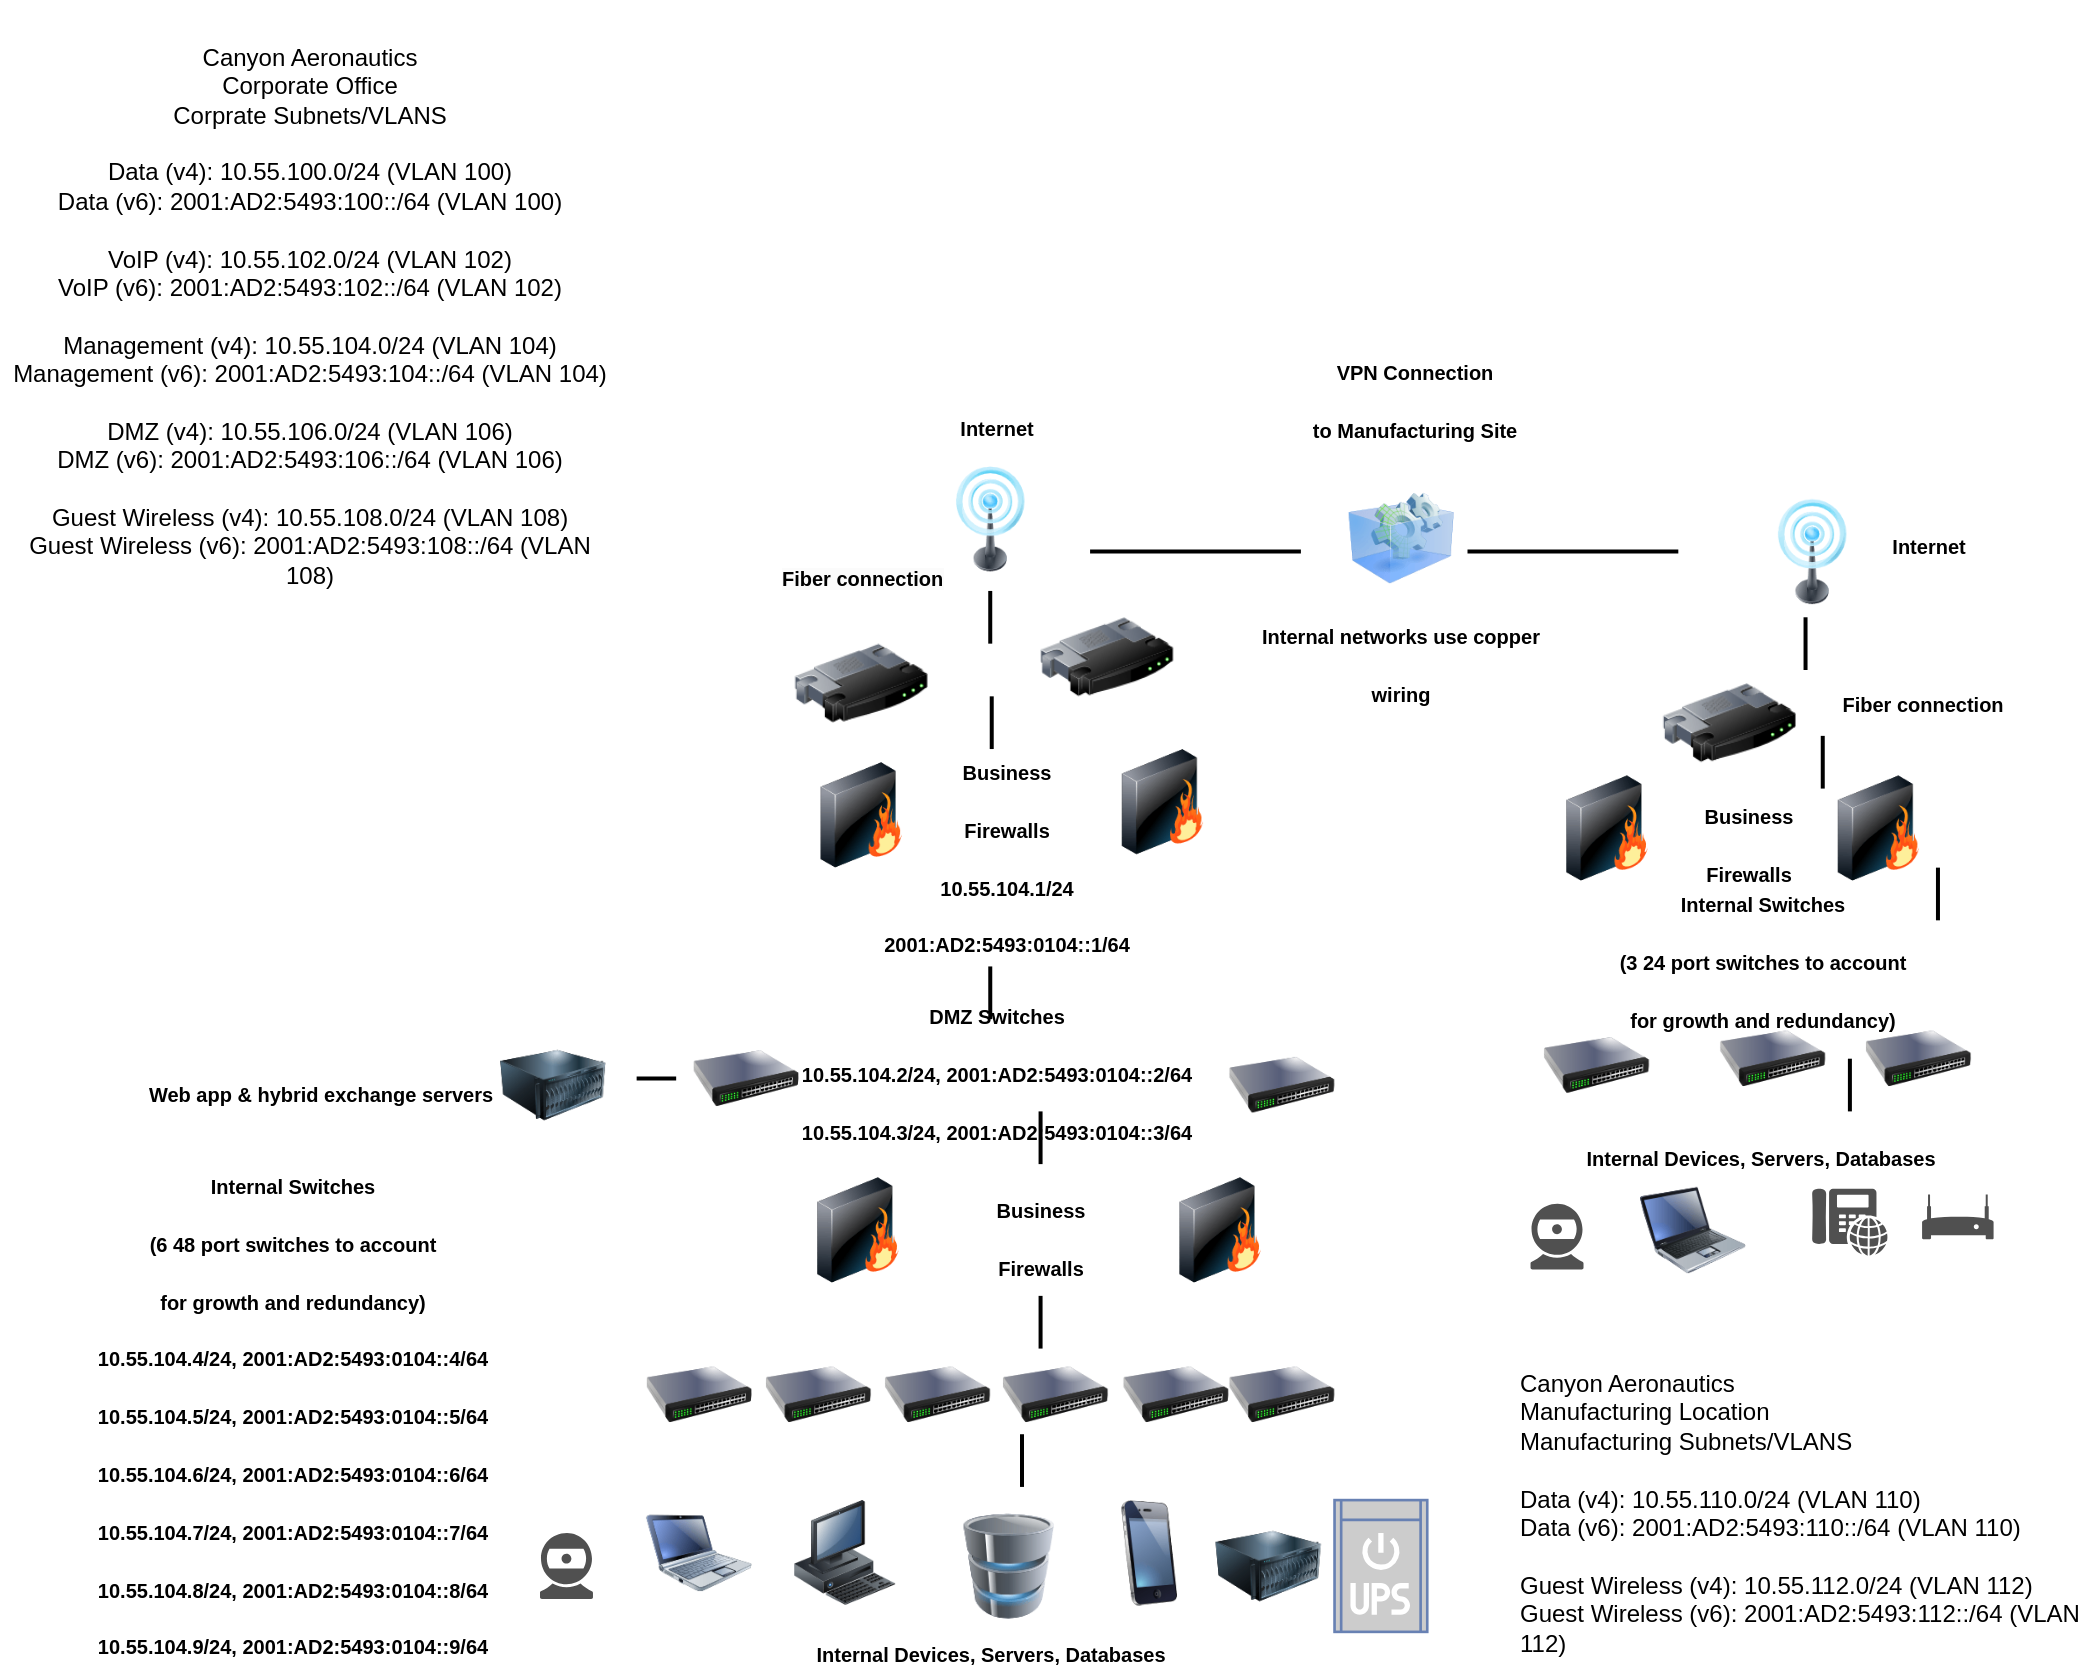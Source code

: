 <mxfile version="21.1.8" type="github">
  <diagram name="Page-1" id="55a83fd1-7818-8e21-69c5-c3457e3827bb">
    <mxGraphModel dx="508" dy="744" grid="1" gridSize="10" guides="1" tooltips="1" connect="1" arrows="1" fold="1" page="1" pageScale="1" pageWidth="1100" pageHeight="850" background="none" math="0" shadow="0">
      <root>
        <mxCell id="0" />
        <mxCell id="1" parent="0" />
        <mxCell id="_MHn0os9KooTsRCbE01Y-6" value="Canyon Aeronautics&lt;br&gt;Corporate Office&lt;br&gt;Corprate Subnets/VLANS&lt;br&gt;&lt;br&gt;Data (v4): 10.55.100.0/24 (VLAN 100)&lt;br&gt;Data (v6): 2001:AD2:5493:100::/64 (VLAN 100)&lt;br&gt;&lt;br&gt;VoIP (v4): 10.55.102.0/24 (VLAN 102)&lt;br style=&quot;border-color: var(--border-color);&quot;&gt;VoIP (v6): 2001:AD2:5493:102::/64 (VLAN 102)&lt;br&gt;&lt;br&gt;Management (v4): 10.55.104.0/24 (VLAN 104)&lt;br style=&quot;border-color: var(--border-color);&quot;&gt;Management (v6): 2001:AD2:5493:104::/64 (VLAN 104)&lt;br&gt;&lt;br&gt;DMZ (v4): 10.55.106.0/24 (VLAN 106)&lt;br style=&quot;border-color: var(--border-color);&quot;&gt;DMZ (v6): 2001:AD2:5493:106::/64 (VLAN 106)&lt;br&gt;&lt;br&gt;Guest Wireless (v4): 10.55.108.0/24 (VLAN 108)&lt;br style=&quot;border-color: var(--border-color);&quot;&gt;Guest Wireless (v6): 2001:AD2:5493:108::/64 (VLAN 108)" style="text;strokeColor=none;align=center;fillColor=none;html=1;verticalAlign=middle;whiteSpace=wrap;rounded=0;" vertex="1" parent="1">
          <mxGeometry x="10.0" y="7.23" width="310" height="315" as="geometry" />
        </mxCell>
        <mxCell id="h9fLuppz6c3Ee6yRtKW5-31" value="" style="image;html=1;image=img/lib/clip_art/computers/Virtual_Application_128x128.png" parent="1" vertex="1">
          <mxGeometry x="683.895" y="249.76" width="52.97" height="52.706" as="geometry" />
        </mxCell>
        <mxCell id="h9fLuppz6c3Ee6yRtKW5-33" value="" style="image;html=1;image=img/lib/clip_art/telecommunication/Signal_tower_on_128x128.png" parent="1" vertex="1">
          <mxGeometry x="889.594" y="256.348" width="52.97" height="52.706" as="geometry" />
        </mxCell>
        <mxCell id="h9fLuppz6c3Ee6yRtKW5-85" value="&lt;font style=&quot;font-size: 10px;&quot;&gt;Internet&lt;/font&gt;" style="text;strokeColor=none;fillColor=none;html=1;fontSize=24;fontStyle=1;verticalAlign=middle;align=center;" parent="1" vertex="1">
          <mxGeometry x="474.66" y="203.64" width="66.212" height="26.353" as="geometry" />
        </mxCell>
        <mxCell id="h9fLuppz6c3Ee6yRtKW5-86" value="&lt;font style=&quot;font-size: 10px;&quot;&gt;Internet&lt;/font&gt;" style="text;strokeColor=none;fillColor=none;html=1;fontSize=24;fontStyle=1;verticalAlign=middle;align=center;" parent="1" vertex="1">
          <mxGeometry x="940.578" y="269.525" width="66.212" height="13.176" as="geometry" />
        </mxCell>
        <mxCell id="h9fLuppz6c3Ee6yRtKW5-95" value="&lt;font style=&quot;font-size: 10px;&quot;&gt;Internal Devices, Servers, Databases&lt;/font&gt;" style="text;strokeColor=none;fillColor=none;html=1;fontSize=24;fontStyle=1;verticalAlign=middle;align=center;" parent="1" vertex="1">
          <mxGeometry x="472.016" y="816.347" width="66.212" height="26.353" as="geometry" />
        </mxCell>
        <mxCell id="9fgYq5x_Su0tG5SkIavY-8" value="" style="sketch=0;pointerEvents=1;shadow=0;dashed=0;html=1;strokeColor=none;fillColor=#505050;labelPosition=center;verticalLabelPosition=bottom;verticalAlign=top;outlineConnect=0;align=center;shape=mxgraph.office.devices.modem;" parent="1" vertex="1">
          <mxGeometry x="971.035" y="604.207" width="35.755" height="22.4" as="geometry" />
        </mxCell>
        <mxCell id="9fgYq5x_Su0tG5SkIavY-30" value="&lt;font style=&quot;font-size: 10px;&quot;&gt;Fiber connection&lt;/font&gt;" style="text;strokeColor=none;fillColor=none;html=1;fontSize=24;fontStyle=1;verticalAlign=middle;align=center;" parent="1" vertex="1">
          <mxGeometry x="938.26" y="341.995" width="66.212" height="26.353" as="geometry" />
        </mxCell>
        <mxCell id="h9fLuppz6c3Ee6yRtKW5-4" value="" style="image;html=1;image=img/lib/clip_art/networking/Router_128x128.png" parent="1" vertex="1">
          <mxGeometry x="528.626" y="315.642" width="69.523" height="39.529" as="geometry" />
        </mxCell>
        <mxCell id="h9fLuppz6c3Ee6yRtKW5-5" value="" style="image;html=1;image=img/lib/clip_art/networking/Switch_128x128.png" parent="1" vertex="1">
          <mxGeometry x="511.081" y="677.996" width="52.97" height="52.706" as="geometry" />
        </mxCell>
        <mxCell id="h9fLuppz6c3Ee6yRtKW5-6" value="" style="image;html=1;image=img/lib/clip_art/networking/Switch_128x128.png" parent="1" vertex="1">
          <mxGeometry x="624.304" y="677.996" width="52.97" height="52.706" as="geometry" />
        </mxCell>
        <mxCell id="h9fLuppz6c3Ee6yRtKW5-7" value="" style="image;html=1;image=img/lib/clip_art/networking/Switch_128x128.png" parent="1" vertex="1">
          <mxGeometry x="356.409" y="523.185" width="52.97" height="46.118" as="geometry" />
        </mxCell>
        <mxCell id="h9fLuppz6c3Ee6yRtKW5-9" value="" style="image;html=1;image=img/lib/clip_art/telecommunication/Signal_tower_on_128x128.png" parent="1" vertex="1">
          <mxGeometry x="478.642" y="240.003" width="52.97" height="52.706" as="geometry" />
        </mxCell>
        <mxCell id="h9fLuppz6c3Ee6yRtKW5-12" value="" style="image;html=1;image=img/lib/clip_art/networking/Firewall_128x128.png" parent="1" vertex="1">
          <mxGeometry x="414.078" y="388.118" width="52.97" height="52.706" as="geometry" />
        </mxCell>
        <mxCell id="h9fLuppz6c3Ee6yRtKW5-13" value="" style="image;html=1;image=img/lib/clip_art/networking/Switch_128x128.png" parent="1" vertex="1">
          <mxGeometry x="571.334" y="677.996" width="52.97" height="52.706" as="geometry" />
        </mxCell>
        <mxCell id="h9fLuppz6c3Ee6yRtKW5-14" value="" style="image;html=1;image=img/lib/clip_art/networking/Firewall_128x128.png" parent="1" vertex="1">
          <mxGeometry x="412.429" y="595.643" width="52.97" height="52.706" as="geometry" />
        </mxCell>
        <mxCell id="h9fLuppz6c3Ee6yRtKW5-29" value="" style="image;html=1;image=img/lib/clip_art/computers/Server_128x128.png" parent="1" vertex="1">
          <mxGeometry x="260.002" y="523.161" width="52.97" height="52.706" as="geometry" />
        </mxCell>
        <mxCell id="h9fLuppz6c3Ee6yRtKW5-41" value="" style="image;html=1;image=img/lib/clip_art/computers/Laptop_128x128.png" parent="1" vertex="1">
          <mxGeometry x="830.003" y="595.642" width="52.97" height="52.706" as="geometry" />
        </mxCell>
        <mxCell id="h9fLuppz6c3Ee6yRtKW5-45" value="" style="image;html=1;image=img/lib/clip_art/computers/Netbook_128x128.png" parent="1" vertex="1">
          <mxGeometry x="332.97" y="757.055" width="52.97" height="52.706" as="geometry" />
        </mxCell>
        <mxCell id="h9fLuppz6c3Ee6yRtKW5-46" value="" style="image;html=1;image=img/lib/clip_art/computers/Workstation_128x128.png" parent="1" vertex="1">
          <mxGeometry x="405.803" y="757.055" width="52.97" height="52.706" as="geometry" />
        </mxCell>
        <mxCell id="h9fLuppz6c3Ee6yRtKW5-47" value="" style="image;html=1;image=img/lib/clip_art/computers/Database_128x128.png" parent="1" vertex="1">
          <mxGeometry x="487.898" y="763.645" width="52.97" height="52.706" as="geometry" />
        </mxCell>
        <mxCell id="h9fLuppz6c3Ee6yRtKW5-48" value="" style="image;html=1;image=img/lib/clip_art/telecommunication/iPhone_128x128.png" parent="1" vertex="1">
          <mxGeometry x="558.092" y="757.055" width="52.97" height="52.706" as="geometry" />
        </mxCell>
        <mxCell id="h9fLuppz6c3Ee6yRtKW5-49" value="" style="image;html=1;image=img/lib/clip_art/computers/Server_128x128.png" parent="1" vertex="1">
          <mxGeometry x="617.683" y="763.643" width="52.97" height="52.706" as="geometry" />
        </mxCell>
        <mxCell id="h9fLuppz6c3Ee6yRtKW5-55" value="" style="image;html=1;image=img/lib/clip_art/networking/Switch_128x128.png" parent="1" vertex="1">
          <mxGeometry x="624.303" y="523.181" width="52.97" height="52.706" as="geometry" />
        </mxCell>
        <mxCell id="h9fLuppz6c3Ee6yRtKW5-59" value="" style="image;html=1;image=img/lib/clip_art/networking/Firewall_128x128.png" parent="1" vertex="1">
          <mxGeometry x="564.714" y="381.528" width="52.97" height="52.706" as="geometry" />
        </mxCell>
        <mxCell id="h9fLuppz6c3Ee6yRtKW5-69" value="" style="image;html=1;image=img/lib/clip_art/networking/Firewall_128x128.png" parent="1" vertex="1">
          <mxGeometry x="593.513" y="595.643" width="52.97" height="52.706" as="geometry" />
        </mxCell>
        <mxCell id="h9fLuppz6c3Ee6yRtKW5-84" value="&lt;font style=&quot;font-size: 10px;&quot;&gt;VPN Connection&lt;br&gt;to Manufacturing Site&lt;/font&gt;" style="text;strokeColor=none;fillColor=none;html=1;fontSize=24;fontStyle=1;verticalAlign=middle;align=center;" parent="1" vertex="1">
          <mxGeometry x="683.894" y="189.996" width="66.212" height="26.353" as="geometry" />
        </mxCell>
        <mxCell id="h9fLuppz6c3Ee6yRtKW5-88" value="&lt;font style=&quot;font-size: 10px;&quot;&gt;Business &lt;br&gt;Firewalls&lt;/font&gt;" style="text;strokeColor=none;fillColor=none;html=1;fontSize=24;fontStyle=1;verticalAlign=middle;align=center;" parent="1" vertex="1">
          <mxGeometry x="496.514" y="608.819" width="67.537" height="26.353" as="geometry" />
        </mxCell>
        <mxCell id="h9fLuppz6c3Ee6yRtKW5-90" value="&lt;font style=&quot;font-size: 10px;&quot;&gt;DMZ Switches&lt;br&gt;10.55.104.2/24, 2001:AD2:5493:0104::2/64&lt;br&gt;10.55.104.3/24, 2001:AD2:5493:0104::3/64&lt;br&gt;&lt;/font&gt;" style="text;strokeColor=none;fillColor=none;html=1;fontSize=24;fontStyle=1;verticalAlign=middle;align=center;" parent="1" vertex="1">
          <mxGeometry x="425.69" y="538.35" width="164.16" height="2.58" as="geometry" />
        </mxCell>
        <mxCell id="h9fLuppz6c3Ee6yRtKW5-92" value="&lt;font style=&quot;font-size: 10px;&quot;&gt;Internal Switches &lt;br&gt;(6 48 port switches to account &lt;br&gt;for growth and redundancy)&lt;br&gt;10.55.104.4/24, 2001:AD2:5493:0104::4/64&lt;br&gt;10.55.104.5/24, 2001:AD2:5493:0104::5/64&lt;br&gt;10.55.104.6/24, 2001:AD2:5493:0104::6/64&lt;br&gt;10.55.104.7/24, 2001:AD2:5493:0104::7/64&lt;br&gt;10.55.104.8/24, 2001:AD2:5493:0104::8/64&lt;br&gt;10.55.104.9/24, 2001:AD2:5493:0104::9/64&lt;br&gt;&lt;/font&gt;" style="text;strokeColor=none;fillColor=none;html=1;fontSize=24;fontStyle=1;verticalAlign=middle;align=center;" parent="1" vertex="1">
          <mxGeometry x="99.999" y="681.29" width="112.561" height="59.294" as="geometry" />
        </mxCell>
        <mxCell id="h9fLuppz6c3Ee6yRtKW5-93" value="&lt;font style=&quot;font-size: 10px;&quot;&gt;Web app &amp;amp; hybrid exchange servers&lt;/font&gt;" style="text;strokeColor=none;fillColor=none;html=1;fontSize=24;fontStyle=1;verticalAlign=middle;align=center;" parent="1" vertex="1">
          <mxGeometry x="170.003" y="536.354" height="26.353" as="geometry" />
        </mxCell>
        <mxCell id="9fgYq5x_Su0tG5SkIavY-1" value="" style="image;html=1;image=img/lib/clip_art/networking/Router_128x128.png" parent="1" vertex="1">
          <mxGeometry x="839.935" y="348.584" width="69.523" height="39.529" as="geometry" />
        </mxCell>
        <mxCell id="9fgYq5x_Su0tG5SkIavY-2" value="" style="image;html=1;image=img/lib/clip_art/networking/Switch_128x128.png" parent="1" vertex="1">
          <mxGeometry x="781.665" y="516.579" width="52.97" height="46.118" as="geometry" />
        </mxCell>
        <mxCell id="9fgYq5x_Su0tG5SkIavY-3" value="" style="image;html=1;image=img/lib/clip_art/networking/Firewall_128x128.png" parent="1" vertex="1">
          <mxGeometry x="786.963" y="394.701" width="52.97" height="52.706" as="geometry" />
        </mxCell>
        <mxCell id="9fgYq5x_Su0tG5SkIavY-4" value="" style="image;html=1;image=img/lib/clip_art/networking/Switch_128x128.png" parent="1" vertex="1">
          <mxGeometry x="942.564" y="509.995" width="52.97" height="52.706" as="geometry" />
        </mxCell>
        <mxCell id="9fgYq5x_Su0tG5SkIavY-5" value="" style="image;html=1;image=img/lib/clip_art/networking/Firewall_128x128.png" parent="1" vertex="1">
          <mxGeometry x="922.7" y="394.701" width="52.97" height="52.706" as="geometry" />
        </mxCell>
        <mxCell id="9fgYq5x_Su0tG5SkIavY-6" value="" style="sketch=0;pointerEvents=1;shadow=0;dashed=0;html=1;strokeColor=none;fillColor=#505050;labelPosition=center;verticalLabelPosition=bottom;verticalAlign=top;outlineConnect=0;align=center;shape=mxgraph.office.devices.webcam;" parent="1" vertex="1">
          <mxGeometry x="775.268" y="608.816" width="26.485" height="32.941" as="geometry" />
        </mxCell>
        <mxCell id="9fgYq5x_Su0tG5SkIavY-7" value="" style="sketch=0;pointerEvents=1;shadow=0;dashed=0;html=1;strokeColor=none;fillColor=#505050;labelPosition=center;verticalLabelPosition=bottom;verticalAlign=top;outlineConnect=0;align=center;shape=mxgraph.office.devices.webcam;" parent="1" vertex="1">
          <mxGeometry x="280" y="773.525" width="26.485" height="32.941" as="geometry" />
        </mxCell>
        <mxCell id="9fgYq5x_Su0tG5SkIavY-9" value="" style="sketch=0;pointerEvents=1;shadow=0;dashed=0;html=1;strokeColor=none;fillColor=#505050;labelPosition=center;verticalLabelPosition=bottom;verticalAlign=top;outlineConnect=0;align=center;shape=mxgraph.office.devices.phone_voip;" parent="1" vertex="1">
          <mxGeometry x="916.079" y="601.242" width="37.741" height="33.6" as="geometry" />
        </mxCell>
        <mxCell id="9fgYq5x_Su0tG5SkIavY-10" value="" style="fontColor=#0066CC;verticalAlign=top;verticalLabelPosition=bottom;labelPosition=center;align=center;html=1;outlineConnect=0;fillColor=#CCCCCC;strokeColor=#6881B3;gradientColor=none;gradientDirection=north;strokeWidth=2;shape=mxgraph.networks.ups_small;" parent="1" vertex="1">
          <mxGeometry x="677.274" y="757.056" width="46.349" height="65.882" as="geometry" />
        </mxCell>
        <mxCell id="9fgYq5x_Su0tG5SkIavY-12" value="" style="image;html=1;image=img/lib/clip_art/networking/Switch_128x128.png" parent="1" vertex="1">
          <mxGeometry x="332.97" y="677.996" width="52.97" height="52.706" as="geometry" />
        </mxCell>
        <mxCell id="9fgYq5x_Su0tG5SkIavY-13" value="" style="image;html=1;image=img/lib/clip_art/networking/Switch_128x128.png" parent="1" vertex="1">
          <mxGeometry x="452.152" y="677.996" width="52.97" height="52.706" as="geometry" />
        </mxCell>
        <mxCell id="9fgYq5x_Su0tG5SkIavY-14" value="" style="image;html=1;image=img/lib/clip_art/networking/Switch_128x128.png" parent="1" vertex="1">
          <mxGeometry x="392.561" y="677.996" width="52.97" height="52.706" as="geometry" />
        </mxCell>
        <mxCell id="9fgYq5x_Su0tG5SkIavY-16" value="" style="image;html=1;image=img/lib/clip_art/networking/Switch_128x128.png" parent="1" vertex="1">
          <mxGeometry x="869.731" y="509.995" width="52.97" height="52.706" as="geometry" />
        </mxCell>
        <mxCell id="9fgYq5x_Su0tG5SkIavY-17" value="&lt;font style=&quot;font-size: 10px;&quot;&gt;Internal Devices, Servers, Databases&lt;/font&gt;" style="text;strokeColor=none;fillColor=none;html=1;fontSize=24;fontStyle=1;verticalAlign=middle;align=center;" parent="1" vertex="1">
          <mxGeometry x="856.488" y="569.289" width="66.212" height="26.353" as="geometry" />
        </mxCell>
        <mxCell id="9fgYq5x_Su0tG5SkIavY-21" value="&lt;font style=&quot;font-size: 10px;&quot;&gt;Internal Switches &lt;br&gt;(3 24 port switches to account &lt;br&gt;for growth and redundancy)&lt;/font&gt;" style="text;strokeColor=none;fillColor=none;html=1;fontSize=24;fontStyle=1;verticalAlign=middle;align=center;" parent="1" vertex="1">
          <mxGeometry x="834.638" y="453.995" width="112.561" height="59.294" as="geometry" />
        </mxCell>
        <mxCell id="9fgYq5x_Su0tG5SkIavY-23" value="" style="line;strokeWidth=2;direction=south;html=1;rotation=90;" parent="1" vertex="1">
          <mxGeometry x="604.441" y="229.994" width="6.621" height="105.412" as="geometry" />
        </mxCell>
        <mxCell id="9fgYq5x_Su0tG5SkIavY-24" value="" style="line;strokeWidth=2;direction=south;html=1;rotation=90;" parent="1" vertex="1">
          <mxGeometry x="793.145" y="229.995" width="6.621" height="105.412" as="geometry" />
        </mxCell>
        <mxCell id="9fgYq5x_Su0tG5SkIavY-27" value="" style="line;strokeWidth=2;direction=south;html=1;" parent="1" vertex="1">
          <mxGeometry x="501.811" y="302.469" width="6.621" height="26.353" as="geometry" />
        </mxCell>
        <mxCell id="9fgYq5x_Su0tG5SkIavY-31" value="" style="line;strokeWidth=2;direction=south;html=1;" parent="1" vertex="1">
          <mxGeometry x="931.639" y="536.348" width="6.621" height="26.353" as="geometry" />
        </mxCell>
        <mxCell id="9fgYq5x_Su0tG5SkIavY-36" value="" style="line;strokeWidth=2;direction=south;html=1;" parent="1" vertex="1">
          <mxGeometry x="501.818" y="490.224" width="6.621" height="26.353" as="geometry" />
        </mxCell>
        <mxCell id="9fgYq5x_Su0tG5SkIavY-37" value="" style="line;strokeWidth=2;direction=south;html=1;" parent="1" vertex="1">
          <mxGeometry x="526.972" y="562.702" width="6.621" height="26.353" as="geometry" />
        </mxCell>
        <mxCell id="9fgYq5x_Su0tG5SkIavY-38" value="" style="line;strokeWidth=2;direction=south;html=1;" parent="1" vertex="1">
          <mxGeometry x="526.972" y="654.937" width="6.621" height="26.353" as="geometry" />
        </mxCell>
        <mxCell id="9fgYq5x_Su0tG5SkIavY-40" value="" style="line;strokeWidth=2;direction=south;html=1;" parent="1" vertex="1">
          <mxGeometry x="517.702" y="724.114" width="6.621" height="26.353" as="geometry" />
        </mxCell>
        <mxCell id="9fgYq5x_Su0tG5SkIavY-41" value="" style="line;strokeWidth=2;direction=south;html=1;rotation=90;" parent="1" vertex="1">
          <mxGeometry x="319.997" y="536.337" width="36.417" height="19.765" as="geometry" />
        </mxCell>
        <mxCell id="9fgYq5x_Su0tG5SkIavY-42" value="" style="line;strokeWidth=2;direction=south;html=1;" parent="1" vertex="1">
          <mxGeometry x="909.458" y="315.642" width="6.621" height="26.353" as="geometry" />
        </mxCell>
        <mxCell id="9fgYq5x_Su0tG5SkIavY-43" value="" style="line;strokeWidth=2;direction=south;html=1;" parent="1" vertex="1">
          <mxGeometry x="918.066" y="374.936" width="6.621" height="26.353" as="geometry" />
        </mxCell>
        <mxCell id="9fgYq5x_Su0tG5SkIavY-44" value="" style="line;strokeWidth=2;direction=south;html=1;" parent="1" vertex="1">
          <mxGeometry x="975.67" y="440.819" width="6.621" height="26.353" as="geometry" />
        </mxCell>
        <mxCell id="9fgYq5x_Su0tG5SkIavY-48" value="" style="line;strokeWidth=2;direction=south;html=1;" parent="1" vertex="1">
          <mxGeometry x="502.555" y="355.171" width="6.621" height="26.353" as="geometry" />
        </mxCell>
        <mxCell id="9fgYq5x_Su0tG5SkIavY-49" value="&lt;font style=&quot;font-size: 10px;&quot;&gt;Internal networks use copper&lt;br&gt;wiring&lt;/font&gt;" style="text;strokeColor=none;fillColor=none;html=1;fontSize=24;fontStyle=1;verticalAlign=middle;align=center;" parent="1" vertex="1">
          <mxGeometry x="677.277" y="322.226" width="66.212" height="26.353" as="geometry" />
        </mxCell>
        <mxCell id="9fgYq5x_Su0tG5SkIavY-51" value="" style="image;html=1;image=img/lib/clip_art/networking/Router_128x128.png" parent="1" vertex="1">
          <mxGeometry x="405.806" y="328.82" width="69.523" height="39.529" as="geometry" />
        </mxCell>
        <mxCell id="_MHn0os9KooTsRCbE01Y-8" value="&lt;font style=&quot;font-size: 10px;&quot;&gt;Business &lt;br&gt;Firewalls&lt;br&gt;10.55.104.1/24&lt;br&gt;2001:AD2:5493:0104::1/64&lt;br&gt;&lt;/font&gt;" style="text;strokeColor=none;fillColor=none;html=1;fontSize=24;fontStyle=1;verticalAlign=middle;align=center;" vertex="1" parent="1">
          <mxGeometry x="493.17" y="401.29" width="40.42" height="61.4" as="geometry" />
        </mxCell>
        <mxCell id="_MHn0os9KooTsRCbE01Y-11" value="&lt;span style=&quot;color: rgb(0, 0, 0); font-family: Helvetica; font-size: 10px; font-style: normal; font-variant-ligatures: normal; font-variant-caps: normal; font-weight: 700; letter-spacing: normal; orphans: 2; text-align: center; text-indent: 0px; text-transform: none; widows: 2; word-spacing: 0px; -webkit-text-stroke-width: 0px; background-color: rgb(251, 251, 251); text-decoration-thickness: initial; text-decoration-style: initial; text-decoration-color: initial; float: none; display: inline !important;&quot;&gt;Fiber connection&lt;/span&gt;" style="text;whiteSpace=wrap;html=1;" vertex="1" parent="1">
          <mxGeometry x="399.18" y="282.23" width="110" height="40" as="geometry" />
        </mxCell>
        <mxCell id="_MHn0os9KooTsRCbE01Y-12" value="&lt;font style=&quot;font-size: 10px;&quot;&gt;Business &lt;br&gt;Firewalls&lt;/font&gt;" style="text;strokeColor=none;fillColor=none;html=1;fontSize=24;fontStyle=1;verticalAlign=middle;align=center;" vertex="1" parent="1">
          <mxGeometry x="850.524" y="411.999" width="67.537" height="26.353" as="geometry" />
        </mxCell>
        <mxCell id="_MHn0os9KooTsRCbE01Y-14" value="Canyon Aeronautics&lt;br&gt;Manufacturing Location&lt;br&gt;Manufacturing Subnets/VLANS&lt;br&gt;&lt;br&gt;Data (v4): 10.55.110.0/24 (VLAN 110)&lt;br&gt;Data (v6): 2001:AD2:5493:110::/64 (VLAN 110)&lt;br&gt;&lt;br&gt;Guest Wireless (v4): 10.55.112.0/24 (VLAN 112)&lt;br&gt;Guest Wireless (v6): 2001:AD2:5493:112::/64 (VLAN 112)" style="text;whiteSpace=wrap;html=1;" vertex="1" parent="1">
          <mxGeometry x="767.77" y="684.58" width="290" height="150" as="geometry" />
        </mxCell>
      </root>
    </mxGraphModel>
  </diagram>
</mxfile>
